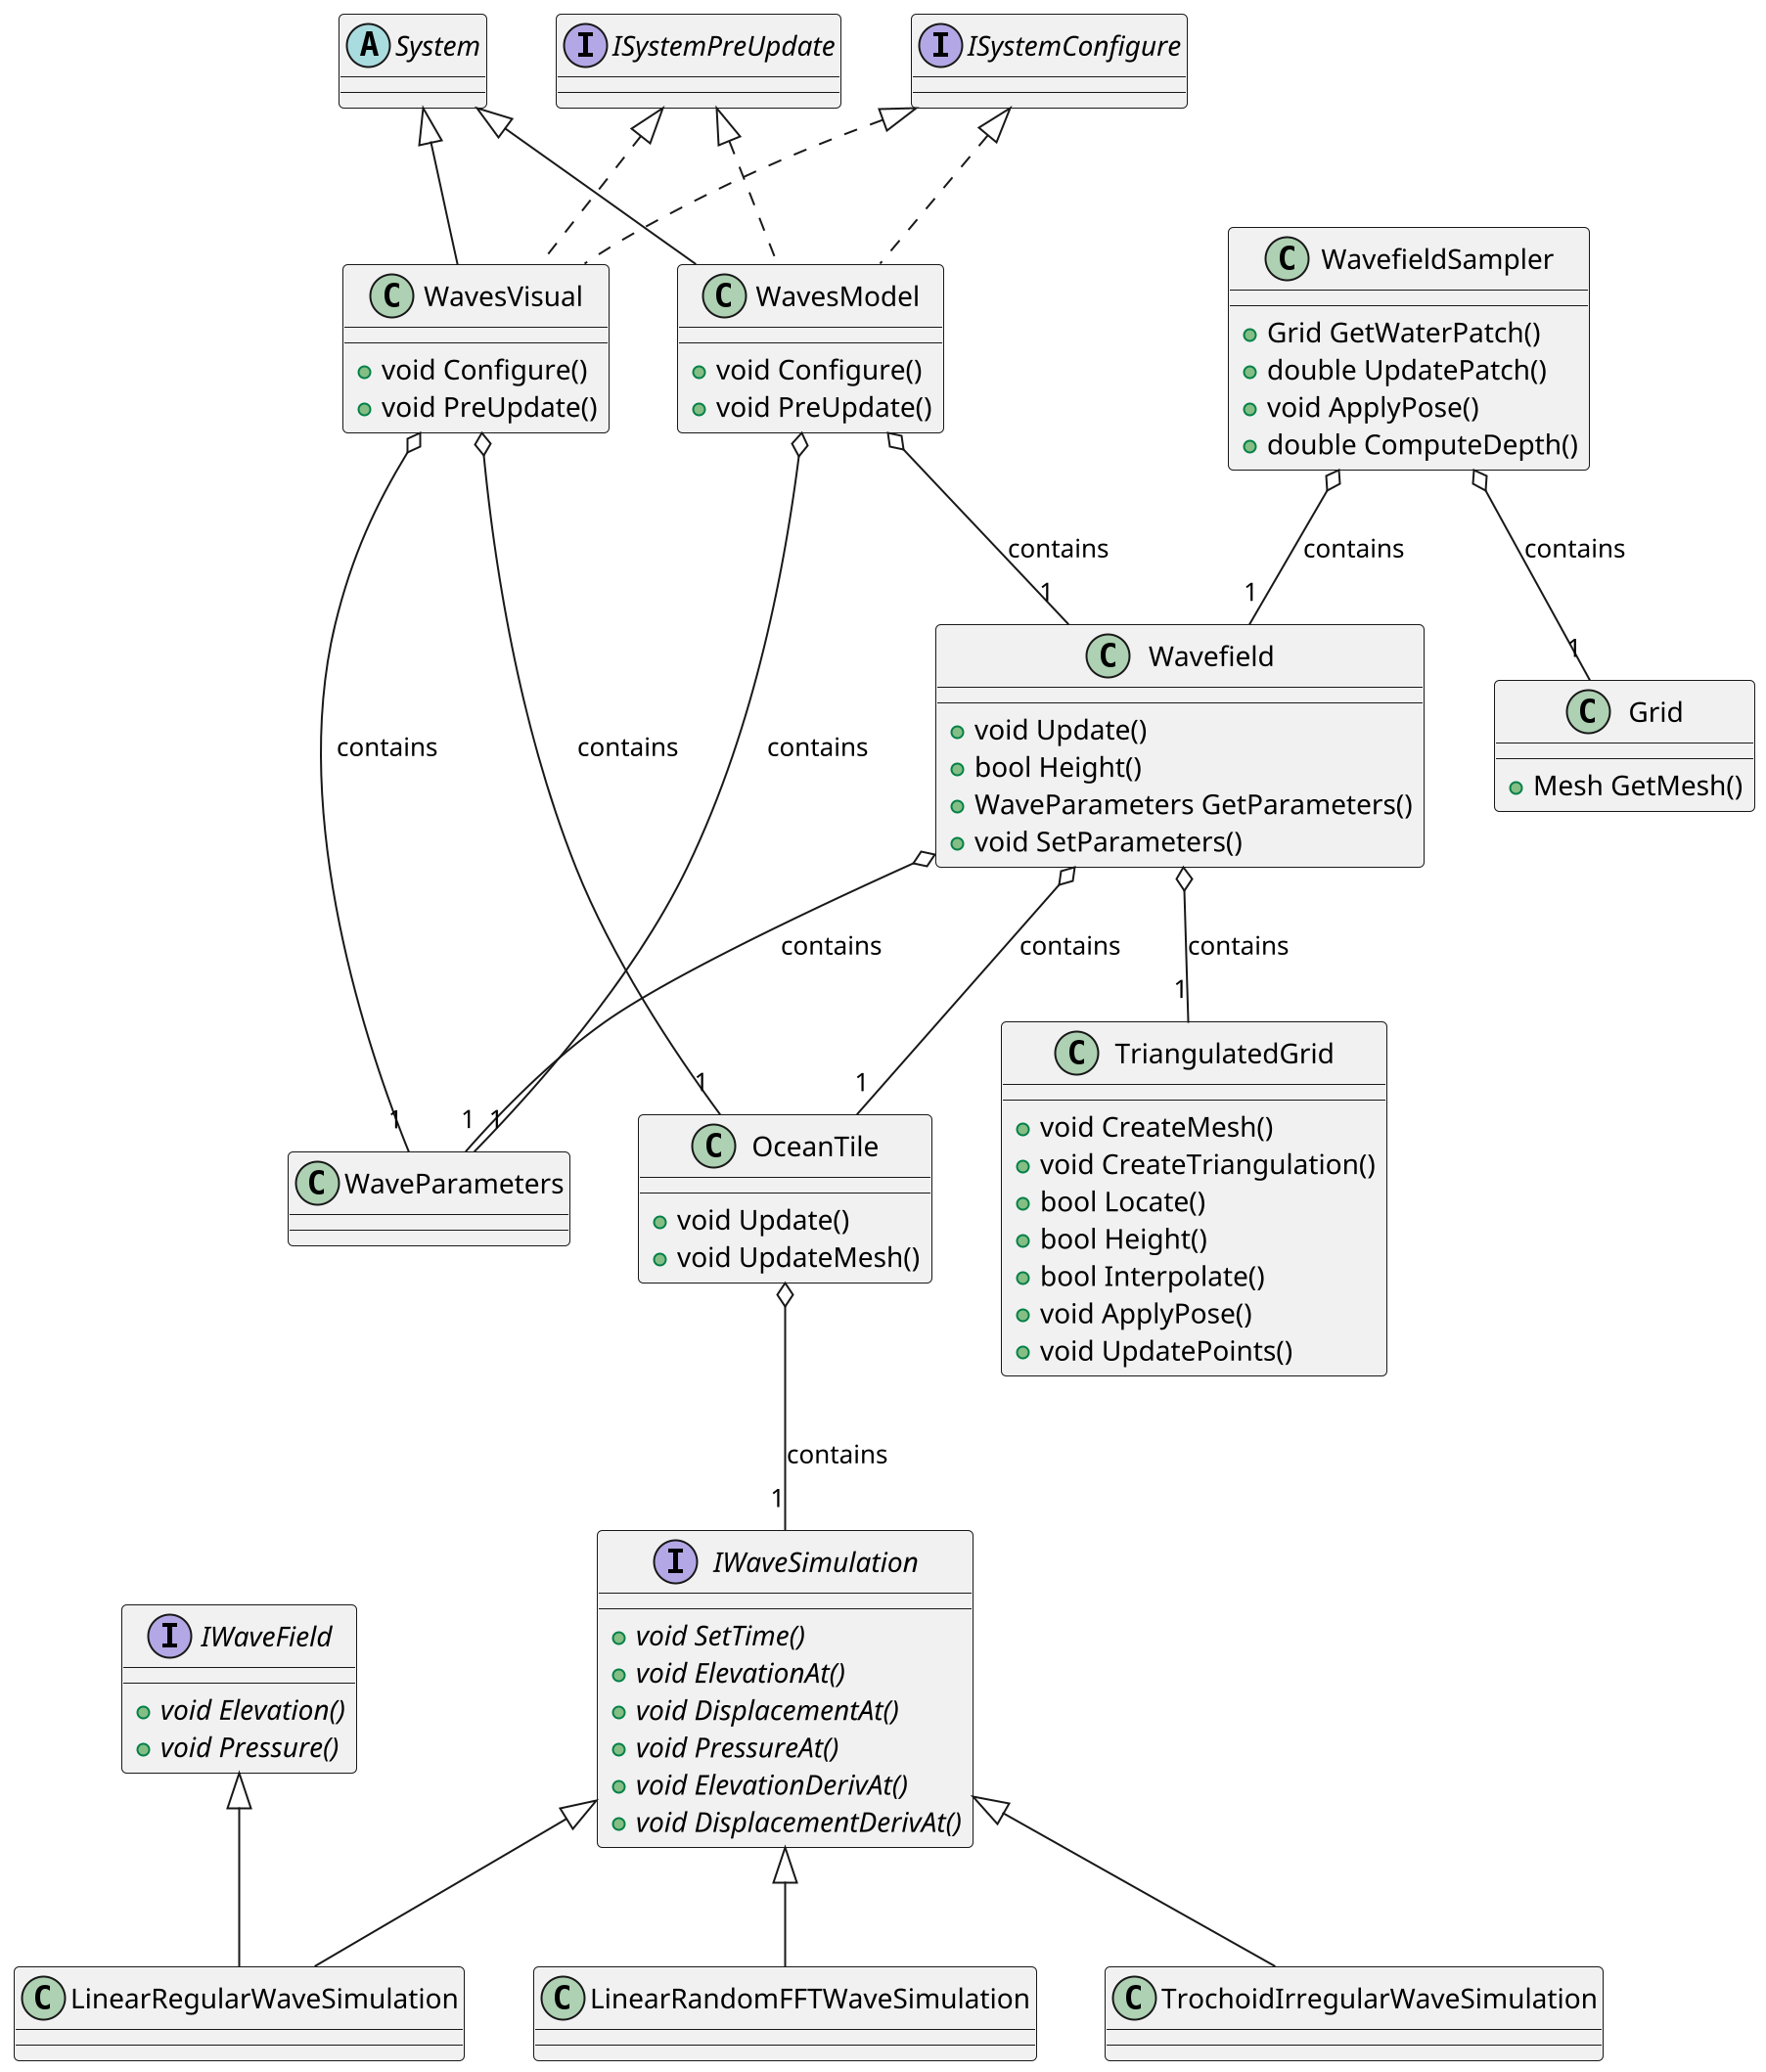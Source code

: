 @startuml Wavefield

scale 2

' class Point {
' }

' class Pose {
' }

'-------------------------------------------------
class Grid {
  + Mesh GetMesh()
}

class TriangulatedGrid {
  + void CreateMesh()
  + void CreateTriangulation()
  + bool Locate()
  + bool Height()
  + bool Interpolate()
  + void ApplyPose()
  + void UpdatePoints()
}

'-------------------------------------------------
class WaveParameters {
}

class Wavefield {
   + void Update()
   + bool Height()
   + WaveParameters GetParameters()
   + void SetParameters()
}

Wavefield o-- "1" OceanTile : contains
Wavefield o-- "1" TriangulatedGrid : contains
Wavefield o-- "1" WaveParameters : contains

class WavefieldSampler {
   + Grid GetWaterPatch()
   + double UpdatePatch()
   + void ApplyPose()
   + double ComputeDepth()
}

WavefieldSampler o-- "1" Wavefield : contains
WavefieldSampler o-- "1" Grid : contains

class OceanTile {
  + void Update()
  + void UpdateMesh()
}

OceanTile o-- "1" IWaveSimulation : contains

'-------------------------------------------------
interface IWaveField {
  {abstract} + void Elevation()
  {abstract} + void Pressure()
}

interface IWaveSimulation {
  {abstract} + void SetTime()
  {abstract} + void ElevationAt()
  {abstract} + void DisplacementAt()
  {abstract} + void PressureAt()
  {abstract} + void ElevationDerivAt()
  {abstract} + void DisplacementDerivAt()
}

class LinearRegularWaveSimulation {
}

IWaveField <|-- LinearRegularWaveSimulation
IWaveSimulation <|-- LinearRegularWaveSimulation

class TrochoidIrregularWaveSimulation {
}

IWaveSimulation <|-- TrochoidIrregularWaveSimulation

class LinearRandomFFTWaveSimulation {
}

IWaveSimulation <|-- LinearRandomFFTWaveSimulation

'-------------------------------------------------
abstract class System
interface ISystemConfigure
interface ISystemPreUpdate

class WavesModel {
  + void Configure()
  + void PreUpdate()
}

System <|-- WavesModel
ISystemConfigure <|-[dashed]- WavesModel
ISystemPreUpdate <|-[dashed]- WavesModel

WavesModel o-- "1" Wavefield : contains
WavesModel o-- "1" WaveParameters : contains

class WavesVisual {
  + void Configure()
  + void PreUpdate()
}
 
System <|-- WavesVisual
ISystemConfigure <|-[dashed]- WavesVisual
ISystemPreUpdate <|-[dashed]- WavesVisual

WavesVisual o-- "1" OceanTile : contains
WavesVisual o-- "1" WaveParameters : contains


@enduml
